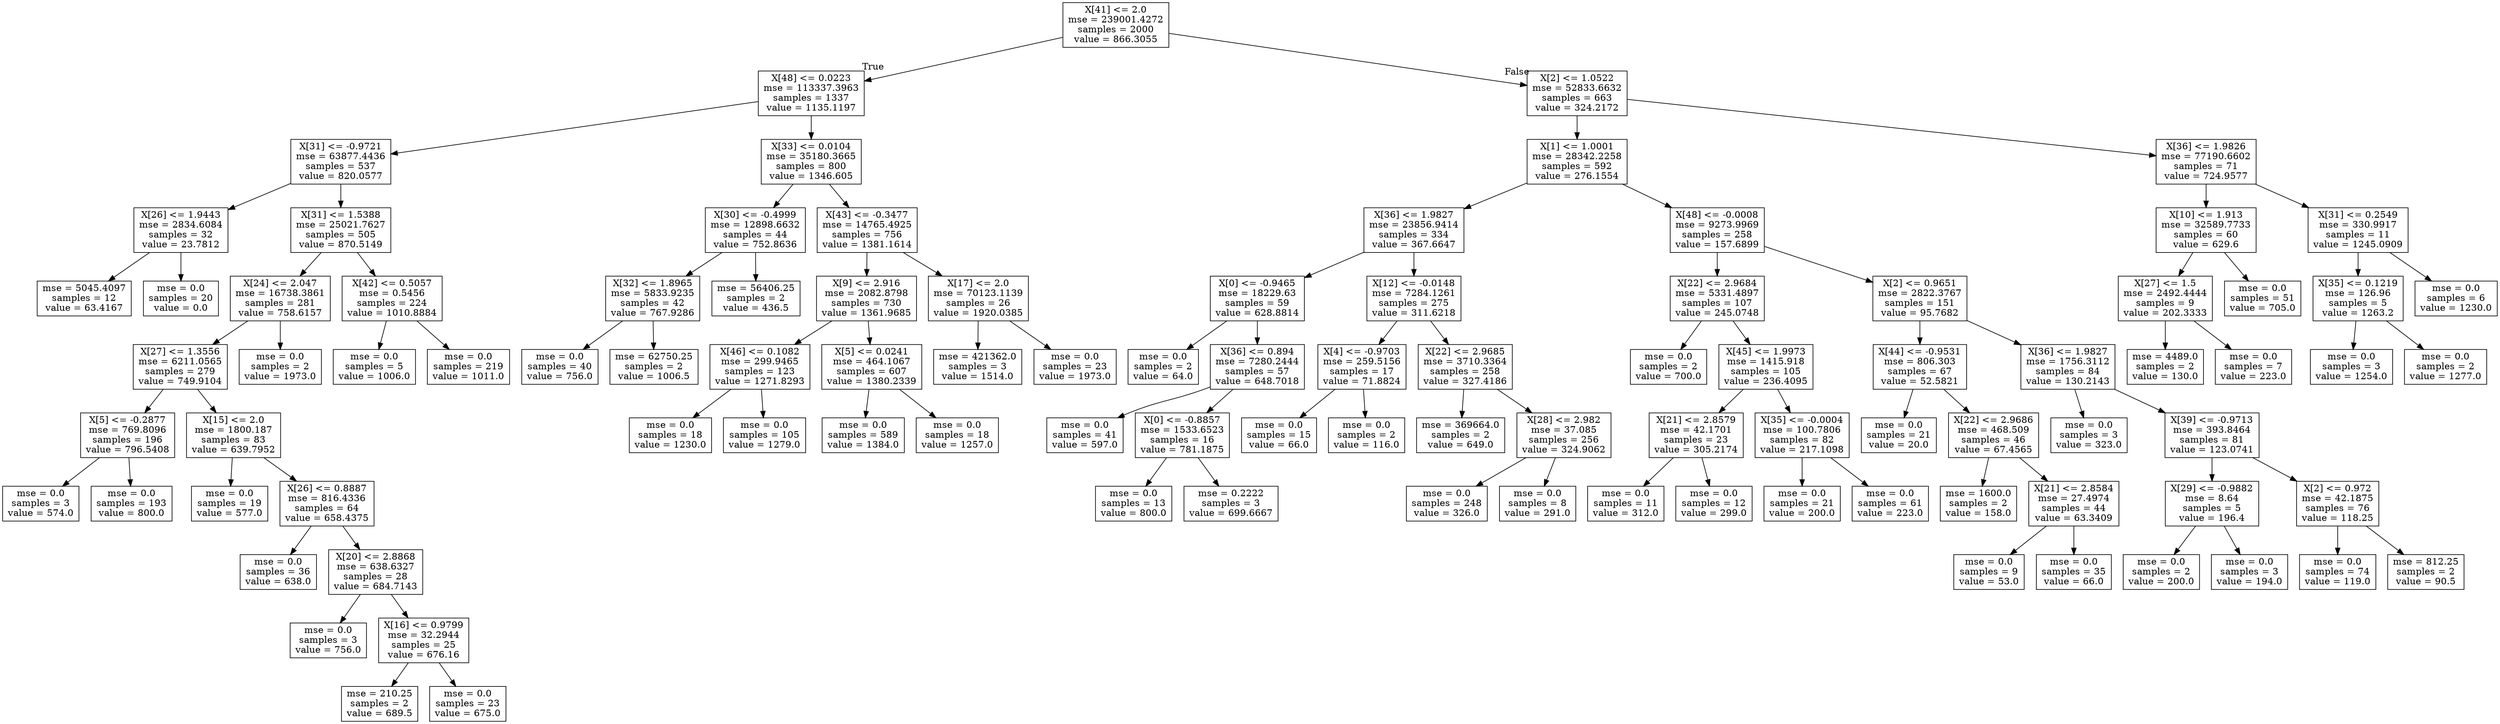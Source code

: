 digraph Tree {
node [shape=box] ;
0 [label="X[41] <= 2.0\nmse = 239001.4272\nsamples = 2000\nvalue = 866.3055"] ;
1 [label="X[48] <= 0.0223\nmse = 113337.3963\nsamples = 1337\nvalue = 1135.1197"] ;
0 -> 1 [labeldistance=2.5, labelangle=45, headlabel="True"] ;
2 [label="X[31] <= -0.9721\nmse = 63877.4436\nsamples = 537\nvalue = 820.0577"] ;
1 -> 2 ;
3 [label="X[26] <= 1.9443\nmse = 2834.6084\nsamples = 32\nvalue = 23.7812"] ;
2 -> 3 ;
4 [label="mse = 5045.4097\nsamples = 12\nvalue = 63.4167"] ;
3 -> 4 ;
5 [label="mse = 0.0\nsamples = 20\nvalue = 0.0"] ;
3 -> 5 ;
6 [label="X[31] <= 1.5388\nmse = 25021.7627\nsamples = 505\nvalue = 870.5149"] ;
2 -> 6 ;
7 [label="X[24] <= 2.047\nmse = 16738.3861\nsamples = 281\nvalue = 758.6157"] ;
6 -> 7 ;
8 [label="X[27] <= 1.3556\nmse = 6211.0565\nsamples = 279\nvalue = 749.9104"] ;
7 -> 8 ;
9 [label="X[5] <= -0.2877\nmse = 769.8096\nsamples = 196\nvalue = 796.5408"] ;
8 -> 9 ;
10 [label="mse = 0.0\nsamples = 3\nvalue = 574.0"] ;
9 -> 10 ;
11 [label="mse = 0.0\nsamples = 193\nvalue = 800.0"] ;
9 -> 11 ;
12 [label="X[15] <= 2.0\nmse = 1800.187\nsamples = 83\nvalue = 639.7952"] ;
8 -> 12 ;
13 [label="mse = 0.0\nsamples = 19\nvalue = 577.0"] ;
12 -> 13 ;
14 [label="X[26] <= 0.8887\nmse = 816.4336\nsamples = 64\nvalue = 658.4375"] ;
12 -> 14 ;
15 [label="mse = 0.0\nsamples = 36\nvalue = 638.0"] ;
14 -> 15 ;
16 [label="X[20] <= 2.8868\nmse = 638.6327\nsamples = 28\nvalue = 684.7143"] ;
14 -> 16 ;
17 [label="mse = 0.0\nsamples = 3\nvalue = 756.0"] ;
16 -> 17 ;
18 [label="X[16] <= 0.9799\nmse = 32.2944\nsamples = 25\nvalue = 676.16"] ;
16 -> 18 ;
19 [label="mse = 210.25\nsamples = 2\nvalue = 689.5"] ;
18 -> 19 ;
20 [label="mse = 0.0\nsamples = 23\nvalue = 675.0"] ;
18 -> 20 ;
21 [label="mse = 0.0\nsamples = 2\nvalue = 1973.0"] ;
7 -> 21 ;
22 [label="X[42] <= 0.5057\nmse = 0.5456\nsamples = 224\nvalue = 1010.8884"] ;
6 -> 22 ;
23 [label="mse = 0.0\nsamples = 5\nvalue = 1006.0"] ;
22 -> 23 ;
24 [label="mse = 0.0\nsamples = 219\nvalue = 1011.0"] ;
22 -> 24 ;
25 [label="X[33] <= 0.0104\nmse = 35180.3665\nsamples = 800\nvalue = 1346.605"] ;
1 -> 25 ;
26 [label="X[30] <= -0.4999\nmse = 12898.6632\nsamples = 44\nvalue = 752.8636"] ;
25 -> 26 ;
27 [label="X[32] <= 1.8965\nmse = 5833.9235\nsamples = 42\nvalue = 767.9286"] ;
26 -> 27 ;
28 [label="mse = 0.0\nsamples = 40\nvalue = 756.0"] ;
27 -> 28 ;
29 [label="mse = 62750.25\nsamples = 2\nvalue = 1006.5"] ;
27 -> 29 ;
30 [label="mse = 56406.25\nsamples = 2\nvalue = 436.5"] ;
26 -> 30 ;
31 [label="X[43] <= -0.3477\nmse = 14765.4925\nsamples = 756\nvalue = 1381.1614"] ;
25 -> 31 ;
32 [label="X[9] <= 2.916\nmse = 2082.8798\nsamples = 730\nvalue = 1361.9685"] ;
31 -> 32 ;
33 [label="X[46] <= 0.1082\nmse = 299.9465\nsamples = 123\nvalue = 1271.8293"] ;
32 -> 33 ;
34 [label="mse = 0.0\nsamples = 18\nvalue = 1230.0"] ;
33 -> 34 ;
35 [label="mse = 0.0\nsamples = 105\nvalue = 1279.0"] ;
33 -> 35 ;
36 [label="X[5] <= 0.0241\nmse = 464.1067\nsamples = 607\nvalue = 1380.2339"] ;
32 -> 36 ;
37 [label="mse = 0.0\nsamples = 589\nvalue = 1384.0"] ;
36 -> 37 ;
38 [label="mse = 0.0\nsamples = 18\nvalue = 1257.0"] ;
36 -> 38 ;
39 [label="X[17] <= 2.0\nmse = 70123.1139\nsamples = 26\nvalue = 1920.0385"] ;
31 -> 39 ;
40 [label="mse = 421362.0\nsamples = 3\nvalue = 1514.0"] ;
39 -> 40 ;
41 [label="mse = 0.0\nsamples = 23\nvalue = 1973.0"] ;
39 -> 41 ;
42 [label="X[2] <= 1.0522\nmse = 52833.6632\nsamples = 663\nvalue = 324.2172"] ;
0 -> 42 [labeldistance=2.5, labelangle=-45, headlabel="False"] ;
43 [label="X[1] <= 1.0001\nmse = 28342.2258\nsamples = 592\nvalue = 276.1554"] ;
42 -> 43 ;
44 [label="X[36] <= 1.9827\nmse = 23856.9414\nsamples = 334\nvalue = 367.6647"] ;
43 -> 44 ;
45 [label="X[0] <= -0.9465\nmse = 18229.63\nsamples = 59\nvalue = 628.8814"] ;
44 -> 45 ;
46 [label="mse = 0.0\nsamples = 2\nvalue = 64.0"] ;
45 -> 46 ;
47 [label="X[36] <= 0.894\nmse = 7280.2444\nsamples = 57\nvalue = 648.7018"] ;
45 -> 47 ;
48 [label="mse = 0.0\nsamples = 41\nvalue = 597.0"] ;
47 -> 48 ;
49 [label="X[0] <= -0.8857\nmse = 1533.6523\nsamples = 16\nvalue = 781.1875"] ;
47 -> 49 ;
50 [label="mse = 0.0\nsamples = 13\nvalue = 800.0"] ;
49 -> 50 ;
51 [label="mse = 0.2222\nsamples = 3\nvalue = 699.6667"] ;
49 -> 51 ;
52 [label="X[12] <= -0.0148\nmse = 7284.1261\nsamples = 275\nvalue = 311.6218"] ;
44 -> 52 ;
53 [label="X[4] <= -0.9703\nmse = 259.5156\nsamples = 17\nvalue = 71.8824"] ;
52 -> 53 ;
54 [label="mse = 0.0\nsamples = 15\nvalue = 66.0"] ;
53 -> 54 ;
55 [label="mse = 0.0\nsamples = 2\nvalue = 116.0"] ;
53 -> 55 ;
56 [label="X[22] <= 2.9685\nmse = 3710.3364\nsamples = 258\nvalue = 327.4186"] ;
52 -> 56 ;
57 [label="mse = 369664.0\nsamples = 2\nvalue = 649.0"] ;
56 -> 57 ;
58 [label="X[28] <= 2.982\nmse = 37.085\nsamples = 256\nvalue = 324.9062"] ;
56 -> 58 ;
59 [label="mse = 0.0\nsamples = 248\nvalue = 326.0"] ;
58 -> 59 ;
60 [label="mse = 0.0\nsamples = 8\nvalue = 291.0"] ;
58 -> 60 ;
61 [label="X[48] <= -0.0008\nmse = 9273.9969\nsamples = 258\nvalue = 157.6899"] ;
43 -> 61 ;
62 [label="X[22] <= 2.9684\nmse = 5331.4897\nsamples = 107\nvalue = 245.0748"] ;
61 -> 62 ;
63 [label="mse = 0.0\nsamples = 2\nvalue = 700.0"] ;
62 -> 63 ;
64 [label="X[45] <= 1.9973\nmse = 1415.918\nsamples = 105\nvalue = 236.4095"] ;
62 -> 64 ;
65 [label="X[21] <= 2.8579\nmse = 42.1701\nsamples = 23\nvalue = 305.2174"] ;
64 -> 65 ;
66 [label="mse = 0.0\nsamples = 11\nvalue = 312.0"] ;
65 -> 66 ;
67 [label="mse = 0.0\nsamples = 12\nvalue = 299.0"] ;
65 -> 67 ;
68 [label="X[35] <= -0.0004\nmse = 100.7806\nsamples = 82\nvalue = 217.1098"] ;
64 -> 68 ;
69 [label="mse = 0.0\nsamples = 21\nvalue = 200.0"] ;
68 -> 69 ;
70 [label="mse = 0.0\nsamples = 61\nvalue = 223.0"] ;
68 -> 70 ;
71 [label="X[2] <= 0.9651\nmse = 2822.3767\nsamples = 151\nvalue = 95.7682"] ;
61 -> 71 ;
72 [label="X[44] <= -0.9531\nmse = 806.303\nsamples = 67\nvalue = 52.5821"] ;
71 -> 72 ;
73 [label="mse = 0.0\nsamples = 21\nvalue = 20.0"] ;
72 -> 73 ;
74 [label="X[22] <= 2.9686\nmse = 468.509\nsamples = 46\nvalue = 67.4565"] ;
72 -> 74 ;
75 [label="mse = 1600.0\nsamples = 2\nvalue = 158.0"] ;
74 -> 75 ;
76 [label="X[21] <= 2.8584\nmse = 27.4974\nsamples = 44\nvalue = 63.3409"] ;
74 -> 76 ;
77 [label="mse = 0.0\nsamples = 9\nvalue = 53.0"] ;
76 -> 77 ;
78 [label="mse = 0.0\nsamples = 35\nvalue = 66.0"] ;
76 -> 78 ;
79 [label="X[36] <= 1.9827\nmse = 1756.3112\nsamples = 84\nvalue = 130.2143"] ;
71 -> 79 ;
80 [label="mse = 0.0\nsamples = 3\nvalue = 323.0"] ;
79 -> 80 ;
81 [label="X[39] <= -0.9713\nmse = 393.8464\nsamples = 81\nvalue = 123.0741"] ;
79 -> 81 ;
82 [label="X[29] <= -0.9882\nmse = 8.64\nsamples = 5\nvalue = 196.4"] ;
81 -> 82 ;
83 [label="mse = 0.0\nsamples = 2\nvalue = 200.0"] ;
82 -> 83 ;
84 [label="mse = 0.0\nsamples = 3\nvalue = 194.0"] ;
82 -> 84 ;
85 [label="X[2] <= 0.972\nmse = 42.1875\nsamples = 76\nvalue = 118.25"] ;
81 -> 85 ;
86 [label="mse = 0.0\nsamples = 74\nvalue = 119.0"] ;
85 -> 86 ;
87 [label="mse = 812.25\nsamples = 2\nvalue = 90.5"] ;
85 -> 87 ;
88 [label="X[36] <= 1.9826\nmse = 77190.6602\nsamples = 71\nvalue = 724.9577"] ;
42 -> 88 ;
89 [label="X[10] <= 1.913\nmse = 32589.7733\nsamples = 60\nvalue = 629.6"] ;
88 -> 89 ;
90 [label="X[27] <= 1.5\nmse = 2492.4444\nsamples = 9\nvalue = 202.3333"] ;
89 -> 90 ;
91 [label="mse = 4489.0\nsamples = 2\nvalue = 130.0"] ;
90 -> 91 ;
92 [label="mse = 0.0\nsamples = 7\nvalue = 223.0"] ;
90 -> 92 ;
93 [label="mse = 0.0\nsamples = 51\nvalue = 705.0"] ;
89 -> 93 ;
94 [label="X[31] <= 0.2549\nmse = 330.9917\nsamples = 11\nvalue = 1245.0909"] ;
88 -> 94 ;
95 [label="X[35] <= 0.1219\nmse = 126.96\nsamples = 5\nvalue = 1263.2"] ;
94 -> 95 ;
96 [label="mse = 0.0\nsamples = 3\nvalue = 1254.0"] ;
95 -> 96 ;
97 [label="mse = 0.0\nsamples = 2\nvalue = 1277.0"] ;
95 -> 97 ;
98 [label="mse = 0.0\nsamples = 6\nvalue = 1230.0"] ;
94 -> 98 ;
}